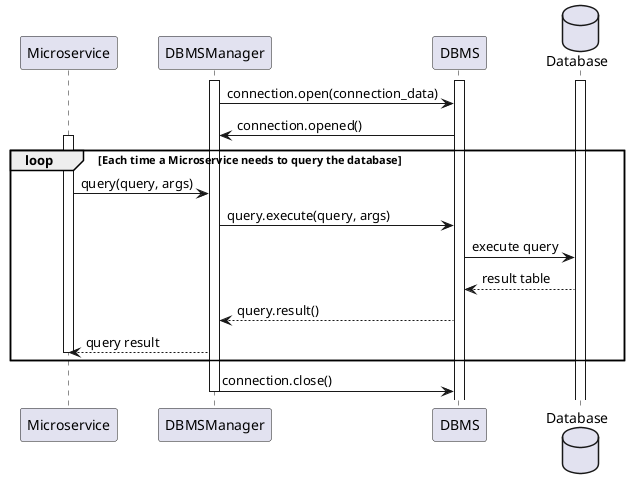 @startuml

participant Microservice as ms
participant DBMSManager as dm 
participant DBMS as dbms
database Database as db

activate db
activate dbms
activate dm
dm -> dbms : connection.open(connection_data) 
dbms -> dm : connection.opened()
loop Each time a Microservice needs to query the database
    activate ms
    ms -> dm : query(query, args)
    dm -> dbms : query.execute(query, args)
    dbms -> db : execute query
    db --> dbms : result table
    dbms --> dm : query.result()
    dm --> ms : query result
    deactivate ms
end
dm -> dbms : connection.close()
deactivate dm

@enduml
